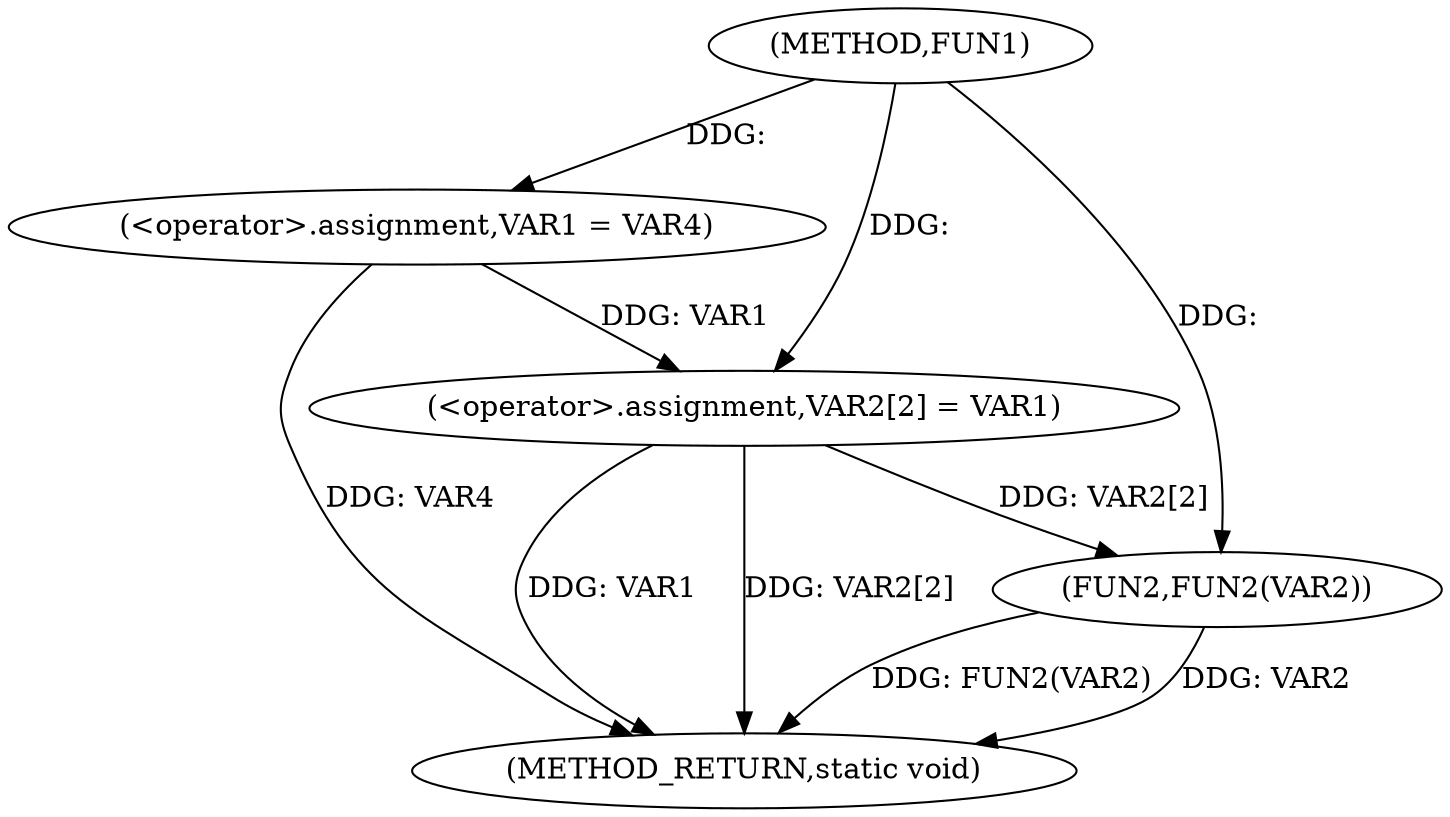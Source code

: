 digraph FUN1 {  
"1000100" [label = "(METHOD,FUN1)" ]
"1000116" [label = "(METHOD_RETURN,static void)" ]
"1000106" [label = "(<operator>.assignment,VAR1 = VAR4)" ]
"1000109" [label = "(<operator>.assignment,VAR2[2] = VAR1)" ]
"1000114" [label = "(FUN2,FUN2(VAR2))" ]
  "1000106" -> "1000116"  [ label = "DDG: VAR4"] 
  "1000114" -> "1000116"  [ label = "DDG: FUN2(VAR2)"] 
  "1000114" -> "1000116"  [ label = "DDG: VAR2"] 
  "1000109" -> "1000116"  [ label = "DDG: VAR1"] 
  "1000109" -> "1000116"  [ label = "DDG: VAR2[2]"] 
  "1000100" -> "1000106"  [ label = "DDG: "] 
  "1000106" -> "1000109"  [ label = "DDG: VAR1"] 
  "1000100" -> "1000109"  [ label = "DDG: "] 
  "1000109" -> "1000114"  [ label = "DDG: VAR2[2]"] 
  "1000100" -> "1000114"  [ label = "DDG: "] 
}
